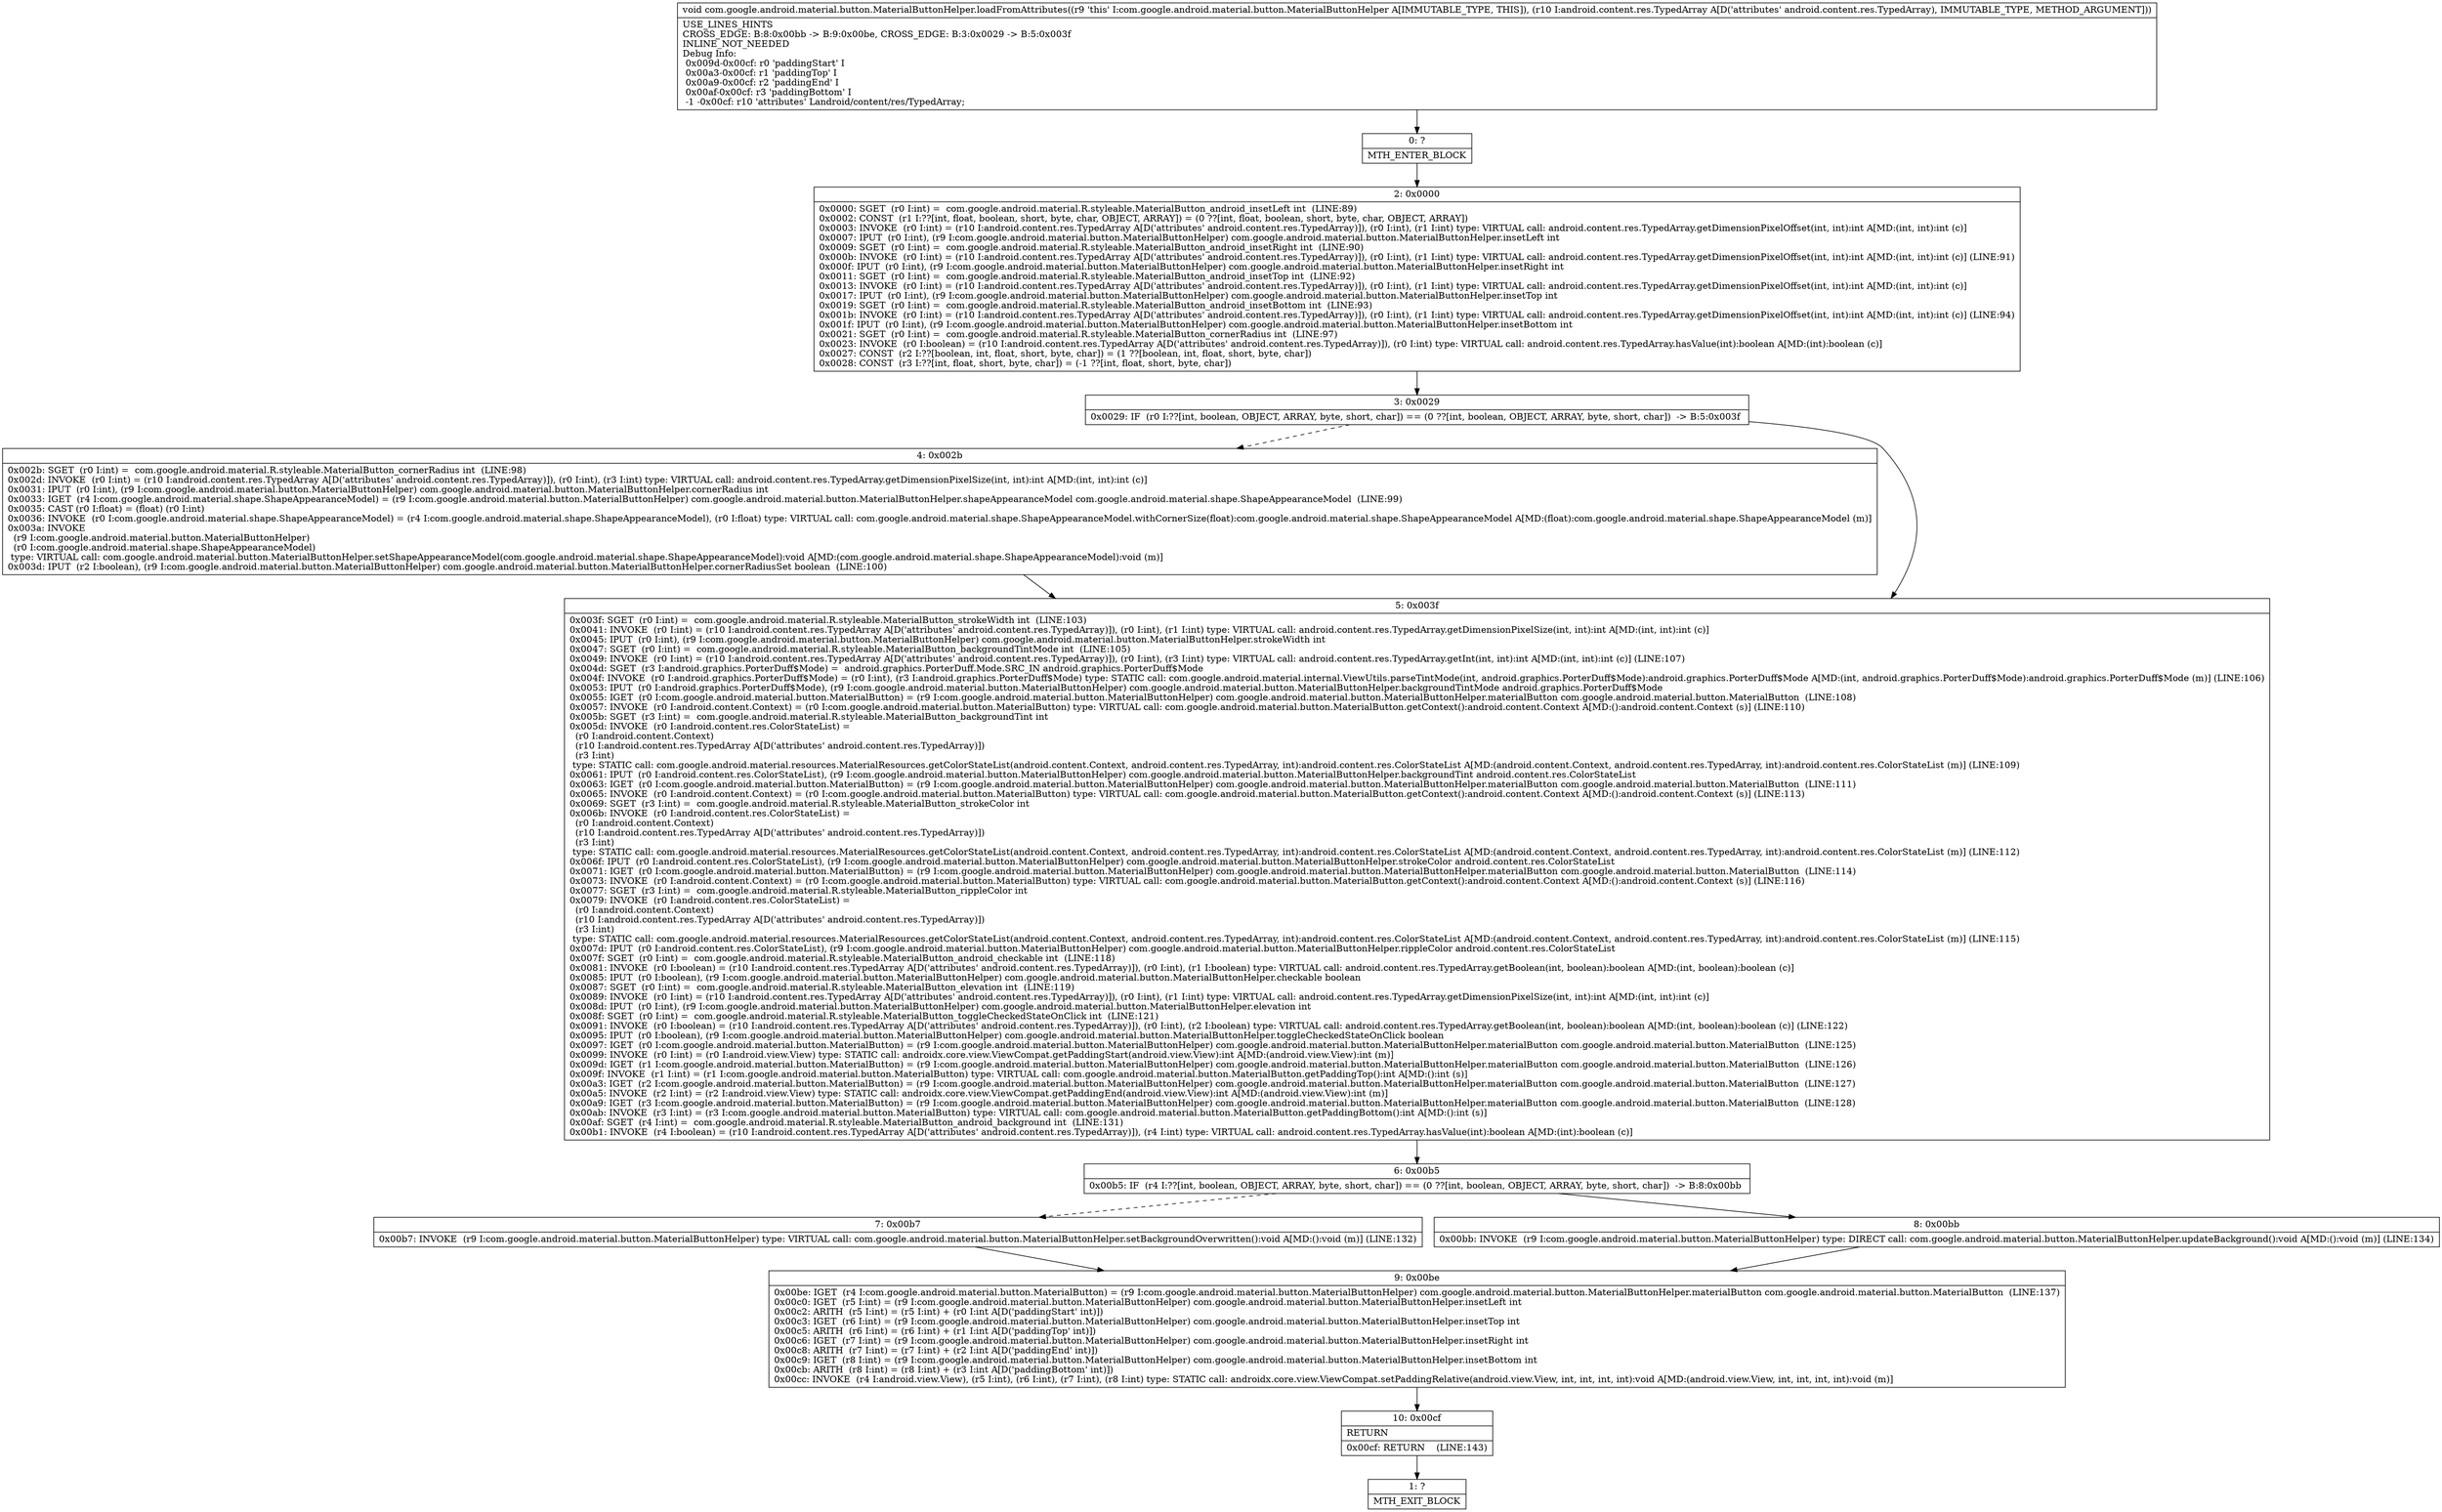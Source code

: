 digraph "CFG forcom.google.android.material.button.MaterialButtonHelper.loadFromAttributes(Landroid\/content\/res\/TypedArray;)V" {
Node_0 [shape=record,label="{0\:\ ?|MTH_ENTER_BLOCK\l}"];
Node_2 [shape=record,label="{2\:\ 0x0000|0x0000: SGET  (r0 I:int) =  com.google.android.material.R.styleable.MaterialButton_android_insetLeft int  (LINE:89)\l0x0002: CONST  (r1 I:??[int, float, boolean, short, byte, char, OBJECT, ARRAY]) = (0 ??[int, float, boolean, short, byte, char, OBJECT, ARRAY]) \l0x0003: INVOKE  (r0 I:int) = (r10 I:android.content.res.TypedArray A[D('attributes' android.content.res.TypedArray)]), (r0 I:int), (r1 I:int) type: VIRTUAL call: android.content.res.TypedArray.getDimensionPixelOffset(int, int):int A[MD:(int, int):int (c)]\l0x0007: IPUT  (r0 I:int), (r9 I:com.google.android.material.button.MaterialButtonHelper) com.google.android.material.button.MaterialButtonHelper.insetLeft int \l0x0009: SGET  (r0 I:int) =  com.google.android.material.R.styleable.MaterialButton_android_insetRight int  (LINE:90)\l0x000b: INVOKE  (r0 I:int) = (r10 I:android.content.res.TypedArray A[D('attributes' android.content.res.TypedArray)]), (r0 I:int), (r1 I:int) type: VIRTUAL call: android.content.res.TypedArray.getDimensionPixelOffset(int, int):int A[MD:(int, int):int (c)] (LINE:91)\l0x000f: IPUT  (r0 I:int), (r9 I:com.google.android.material.button.MaterialButtonHelper) com.google.android.material.button.MaterialButtonHelper.insetRight int \l0x0011: SGET  (r0 I:int) =  com.google.android.material.R.styleable.MaterialButton_android_insetTop int  (LINE:92)\l0x0013: INVOKE  (r0 I:int) = (r10 I:android.content.res.TypedArray A[D('attributes' android.content.res.TypedArray)]), (r0 I:int), (r1 I:int) type: VIRTUAL call: android.content.res.TypedArray.getDimensionPixelOffset(int, int):int A[MD:(int, int):int (c)]\l0x0017: IPUT  (r0 I:int), (r9 I:com.google.android.material.button.MaterialButtonHelper) com.google.android.material.button.MaterialButtonHelper.insetTop int \l0x0019: SGET  (r0 I:int) =  com.google.android.material.R.styleable.MaterialButton_android_insetBottom int  (LINE:93)\l0x001b: INVOKE  (r0 I:int) = (r10 I:android.content.res.TypedArray A[D('attributes' android.content.res.TypedArray)]), (r0 I:int), (r1 I:int) type: VIRTUAL call: android.content.res.TypedArray.getDimensionPixelOffset(int, int):int A[MD:(int, int):int (c)] (LINE:94)\l0x001f: IPUT  (r0 I:int), (r9 I:com.google.android.material.button.MaterialButtonHelper) com.google.android.material.button.MaterialButtonHelper.insetBottom int \l0x0021: SGET  (r0 I:int) =  com.google.android.material.R.styleable.MaterialButton_cornerRadius int  (LINE:97)\l0x0023: INVOKE  (r0 I:boolean) = (r10 I:android.content.res.TypedArray A[D('attributes' android.content.res.TypedArray)]), (r0 I:int) type: VIRTUAL call: android.content.res.TypedArray.hasValue(int):boolean A[MD:(int):boolean (c)]\l0x0027: CONST  (r2 I:??[boolean, int, float, short, byte, char]) = (1 ??[boolean, int, float, short, byte, char]) \l0x0028: CONST  (r3 I:??[int, float, short, byte, char]) = (\-1 ??[int, float, short, byte, char]) \l}"];
Node_3 [shape=record,label="{3\:\ 0x0029|0x0029: IF  (r0 I:??[int, boolean, OBJECT, ARRAY, byte, short, char]) == (0 ??[int, boolean, OBJECT, ARRAY, byte, short, char])  \-\> B:5:0x003f \l}"];
Node_4 [shape=record,label="{4\:\ 0x002b|0x002b: SGET  (r0 I:int) =  com.google.android.material.R.styleable.MaterialButton_cornerRadius int  (LINE:98)\l0x002d: INVOKE  (r0 I:int) = (r10 I:android.content.res.TypedArray A[D('attributes' android.content.res.TypedArray)]), (r0 I:int), (r3 I:int) type: VIRTUAL call: android.content.res.TypedArray.getDimensionPixelSize(int, int):int A[MD:(int, int):int (c)]\l0x0031: IPUT  (r0 I:int), (r9 I:com.google.android.material.button.MaterialButtonHelper) com.google.android.material.button.MaterialButtonHelper.cornerRadius int \l0x0033: IGET  (r4 I:com.google.android.material.shape.ShapeAppearanceModel) = (r9 I:com.google.android.material.button.MaterialButtonHelper) com.google.android.material.button.MaterialButtonHelper.shapeAppearanceModel com.google.android.material.shape.ShapeAppearanceModel  (LINE:99)\l0x0035: CAST (r0 I:float) = (float) (r0 I:int) \l0x0036: INVOKE  (r0 I:com.google.android.material.shape.ShapeAppearanceModel) = (r4 I:com.google.android.material.shape.ShapeAppearanceModel), (r0 I:float) type: VIRTUAL call: com.google.android.material.shape.ShapeAppearanceModel.withCornerSize(float):com.google.android.material.shape.ShapeAppearanceModel A[MD:(float):com.google.android.material.shape.ShapeAppearanceModel (m)]\l0x003a: INVOKE  \l  (r9 I:com.google.android.material.button.MaterialButtonHelper)\l  (r0 I:com.google.android.material.shape.ShapeAppearanceModel)\l type: VIRTUAL call: com.google.android.material.button.MaterialButtonHelper.setShapeAppearanceModel(com.google.android.material.shape.ShapeAppearanceModel):void A[MD:(com.google.android.material.shape.ShapeAppearanceModel):void (m)]\l0x003d: IPUT  (r2 I:boolean), (r9 I:com.google.android.material.button.MaterialButtonHelper) com.google.android.material.button.MaterialButtonHelper.cornerRadiusSet boolean  (LINE:100)\l}"];
Node_5 [shape=record,label="{5\:\ 0x003f|0x003f: SGET  (r0 I:int) =  com.google.android.material.R.styleable.MaterialButton_strokeWidth int  (LINE:103)\l0x0041: INVOKE  (r0 I:int) = (r10 I:android.content.res.TypedArray A[D('attributes' android.content.res.TypedArray)]), (r0 I:int), (r1 I:int) type: VIRTUAL call: android.content.res.TypedArray.getDimensionPixelSize(int, int):int A[MD:(int, int):int (c)]\l0x0045: IPUT  (r0 I:int), (r9 I:com.google.android.material.button.MaterialButtonHelper) com.google.android.material.button.MaterialButtonHelper.strokeWidth int \l0x0047: SGET  (r0 I:int) =  com.google.android.material.R.styleable.MaterialButton_backgroundTintMode int  (LINE:105)\l0x0049: INVOKE  (r0 I:int) = (r10 I:android.content.res.TypedArray A[D('attributes' android.content.res.TypedArray)]), (r0 I:int), (r3 I:int) type: VIRTUAL call: android.content.res.TypedArray.getInt(int, int):int A[MD:(int, int):int (c)] (LINE:107)\l0x004d: SGET  (r3 I:android.graphics.PorterDuff$Mode) =  android.graphics.PorterDuff.Mode.SRC_IN android.graphics.PorterDuff$Mode \l0x004f: INVOKE  (r0 I:android.graphics.PorterDuff$Mode) = (r0 I:int), (r3 I:android.graphics.PorterDuff$Mode) type: STATIC call: com.google.android.material.internal.ViewUtils.parseTintMode(int, android.graphics.PorterDuff$Mode):android.graphics.PorterDuff$Mode A[MD:(int, android.graphics.PorterDuff$Mode):android.graphics.PorterDuff$Mode (m)] (LINE:106)\l0x0053: IPUT  (r0 I:android.graphics.PorterDuff$Mode), (r9 I:com.google.android.material.button.MaterialButtonHelper) com.google.android.material.button.MaterialButtonHelper.backgroundTintMode android.graphics.PorterDuff$Mode \l0x0055: IGET  (r0 I:com.google.android.material.button.MaterialButton) = (r9 I:com.google.android.material.button.MaterialButtonHelper) com.google.android.material.button.MaterialButtonHelper.materialButton com.google.android.material.button.MaterialButton  (LINE:108)\l0x0057: INVOKE  (r0 I:android.content.Context) = (r0 I:com.google.android.material.button.MaterialButton) type: VIRTUAL call: com.google.android.material.button.MaterialButton.getContext():android.content.Context A[MD:():android.content.Context (s)] (LINE:110)\l0x005b: SGET  (r3 I:int) =  com.google.android.material.R.styleable.MaterialButton_backgroundTint int \l0x005d: INVOKE  (r0 I:android.content.res.ColorStateList) = \l  (r0 I:android.content.Context)\l  (r10 I:android.content.res.TypedArray A[D('attributes' android.content.res.TypedArray)])\l  (r3 I:int)\l type: STATIC call: com.google.android.material.resources.MaterialResources.getColorStateList(android.content.Context, android.content.res.TypedArray, int):android.content.res.ColorStateList A[MD:(android.content.Context, android.content.res.TypedArray, int):android.content.res.ColorStateList (m)] (LINE:109)\l0x0061: IPUT  (r0 I:android.content.res.ColorStateList), (r9 I:com.google.android.material.button.MaterialButtonHelper) com.google.android.material.button.MaterialButtonHelper.backgroundTint android.content.res.ColorStateList \l0x0063: IGET  (r0 I:com.google.android.material.button.MaterialButton) = (r9 I:com.google.android.material.button.MaterialButtonHelper) com.google.android.material.button.MaterialButtonHelper.materialButton com.google.android.material.button.MaterialButton  (LINE:111)\l0x0065: INVOKE  (r0 I:android.content.Context) = (r0 I:com.google.android.material.button.MaterialButton) type: VIRTUAL call: com.google.android.material.button.MaterialButton.getContext():android.content.Context A[MD:():android.content.Context (s)] (LINE:113)\l0x0069: SGET  (r3 I:int) =  com.google.android.material.R.styleable.MaterialButton_strokeColor int \l0x006b: INVOKE  (r0 I:android.content.res.ColorStateList) = \l  (r0 I:android.content.Context)\l  (r10 I:android.content.res.TypedArray A[D('attributes' android.content.res.TypedArray)])\l  (r3 I:int)\l type: STATIC call: com.google.android.material.resources.MaterialResources.getColorStateList(android.content.Context, android.content.res.TypedArray, int):android.content.res.ColorStateList A[MD:(android.content.Context, android.content.res.TypedArray, int):android.content.res.ColorStateList (m)] (LINE:112)\l0x006f: IPUT  (r0 I:android.content.res.ColorStateList), (r9 I:com.google.android.material.button.MaterialButtonHelper) com.google.android.material.button.MaterialButtonHelper.strokeColor android.content.res.ColorStateList \l0x0071: IGET  (r0 I:com.google.android.material.button.MaterialButton) = (r9 I:com.google.android.material.button.MaterialButtonHelper) com.google.android.material.button.MaterialButtonHelper.materialButton com.google.android.material.button.MaterialButton  (LINE:114)\l0x0073: INVOKE  (r0 I:android.content.Context) = (r0 I:com.google.android.material.button.MaterialButton) type: VIRTUAL call: com.google.android.material.button.MaterialButton.getContext():android.content.Context A[MD:():android.content.Context (s)] (LINE:116)\l0x0077: SGET  (r3 I:int) =  com.google.android.material.R.styleable.MaterialButton_rippleColor int \l0x0079: INVOKE  (r0 I:android.content.res.ColorStateList) = \l  (r0 I:android.content.Context)\l  (r10 I:android.content.res.TypedArray A[D('attributes' android.content.res.TypedArray)])\l  (r3 I:int)\l type: STATIC call: com.google.android.material.resources.MaterialResources.getColorStateList(android.content.Context, android.content.res.TypedArray, int):android.content.res.ColorStateList A[MD:(android.content.Context, android.content.res.TypedArray, int):android.content.res.ColorStateList (m)] (LINE:115)\l0x007d: IPUT  (r0 I:android.content.res.ColorStateList), (r9 I:com.google.android.material.button.MaterialButtonHelper) com.google.android.material.button.MaterialButtonHelper.rippleColor android.content.res.ColorStateList \l0x007f: SGET  (r0 I:int) =  com.google.android.material.R.styleable.MaterialButton_android_checkable int  (LINE:118)\l0x0081: INVOKE  (r0 I:boolean) = (r10 I:android.content.res.TypedArray A[D('attributes' android.content.res.TypedArray)]), (r0 I:int), (r1 I:boolean) type: VIRTUAL call: android.content.res.TypedArray.getBoolean(int, boolean):boolean A[MD:(int, boolean):boolean (c)]\l0x0085: IPUT  (r0 I:boolean), (r9 I:com.google.android.material.button.MaterialButtonHelper) com.google.android.material.button.MaterialButtonHelper.checkable boolean \l0x0087: SGET  (r0 I:int) =  com.google.android.material.R.styleable.MaterialButton_elevation int  (LINE:119)\l0x0089: INVOKE  (r0 I:int) = (r10 I:android.content.res.TypedArray A[D('attributes' android.content.res.TypedArray)]), (r0 I:int), (r1 I:int) type: VIRTUAL call: android.content.res.TypedArray.getDimensionPixelSize(int, int):int A[MD:(int, int):int (c)]\l0x008d: IPUT  (r0 I:int), (r9 I:com.google.android.material.button.MaterialButtonHelper) com.google.android.material.button.MaterialButtonHelper.elevation int \l0x008f: SGET  (r0 I:int) =  com.google.android.material.R.styleable.MaterialButton_toggleCheckedStateOnClick int  (LINE:121)\l0x0091: INVOKE  (r0 I:boolean) = (r10 I:android.content.res.TypedArray A[D('attributes' android.content.res.TypedArray)]), (r0 I:int), (r2 I:boolean) type: VIRTUAL call: android.content.res.TypedArray.getBoolean(int, boolean):boolean A[MD:(int, boolean):boolean (c)] (LINE:122)\l0x0095: IPUT  (r0 I:boolean), (r9 I:com.google.android.material.button.MaterialButtonHelper) com.google.android.material.button.MaterialButtonHelper.toggleCheckedStateOnClick boolean \l0x0097: IGET  (r0 I:com.google.android.material.button.MaterialButton) = (r9 I:com.google.android.material.button.MaterialButtonHelper) com.google.android.material.button.MaterialButtonHelper.materialButton com.google.android.material.button.MaterialButton  (LINE:125)\l0x0099: INVOKE  (r0 I:int) = (r0 I:android.view.View) type: STATIC call: androidx.core.view.ViewCompat.getPaddingStart(android.view.View):int A[MD:(android.view.View):int (m)]\l0x009d: IGET  (r1 I:com.google.android.material.button.MaterialButton) = (r9 I:com.google.android.material.button.MaterialButtonHelper) com.google.android.material.button.MaterialButtonHelper.materialButton com.google.android.material.button.MaterialButton  (LINE:126)\l0x009f: INVOKE  (r1 I:int) = (r1 I:com.google.android.material.button.MaterialButton) type: VIRTUAL call: com.google.android.material.button.MaterialButton.getPaddingTop():int A[MD:():int (s)]\l0x00a3: IGET  (r2 I:com.google.android.material.button.MaterialButton) = (r9 I:com.google.android.material.button.MaterialButtonHelper) com.google.android.material.button.MaterialButtonHelper.materialButton com.google.android.material.button.MaterialButton  (LINE:127)\l0x00a5: INVOKE  (r2 I:int) = (r2 I:android.view.View) type: STATIC call: androidx.core.view.ViewCompat.getPaddingEnd(android.view.View):int A[MD:(android.view.View):int (m)]\l0x00a9: IGET  (r3 I:com.google.android.material.button.MaterialButton) = (r9 I:com.google.android.material.button.MaterialButtonHelper) com.google.android.material.button.MaterialButtonHelper.materialButton com.google.android.material.button.MaterialButton  (LINE:128)\l0x00ab: INVOKE  (r3 I:int) = (r3 I:com.google.android.material.button.MaterialButton) type: VIRTUAL call: com.google.android.material.button.MaterialButton.getPaddingBottom():int A[MD:():int (s)]\l0x00af: SGET  (r4 I:int) =  com.google.android.material.R.styleable.MaterialButton_android_background int  (LINE:131)\l0x00b1: INVOKE  (r4 I:boolean) = (r10 I:android.content.res.TypedArray A[D('attributes' android.content.res.TypedArray)]), (r4 I:int) type: VIRTUAL call: android.content.res.TypedArray.hasValue(int):boolean A[MD:(int):boolean (c)]\l}"];
Node_6 [shape=record,label="{6\:\ 0x00b5|0x00b5: IF  (r4 I:??[int, boolean, OBJECT, ARRAY, byte, short, char]) == (0 ??[int, boolean, OBJECT, ARRAY, byte, short, char])  \-\> B:8:0x00bb \l}"];
Node_7 [shape=record,label="{7\:\ 0x00b7|0x00b7: INVOKE  (r9 I:com.google.android.material.button.MaterialButtonHelper) type: VIRTUAL call: com.google.android.material.button.MaterialButtonHelper.setBackgroundOverwritten():void A[MD:():void (m)] (LINE:132)\l}"];
Node_9 [shape=record,label="{9\:\ 0x00be|0x00be: IGET  (r4 I:com.google.android.material.button.MaterialButton) = (r9 I:com.google.android.material.button.MaterialButtonHelper) com.google.android.material.button.MaterialButtonHelper.materialButton com.google.android.material.button.MaterialButton  (LINE:137)\l0x00c0: IGET  (r5 I:int) = (r9 I:com.google.android.material.button.MaterialButtonHelper) com.google.android.material.button.MaterialButtonHelper.insetLeft int \l0x00c2: ARITH  (r5 I:int) = (r5 I:int) + (r0 I:int A[D('paddingStart' int)]) \l0x00c3: IGET  (r6 I:int) = (r9 I:com.google.android.material.button.MaterialButtonHelper) com.google.android.material.button.MaterialButtonHelper.insetTop int \l0x00c5: ARITH  (r6 I:int) = (r6 I:int) + (r1 I:int A[D('paddingTop' int)]) \l0x00c6: IGET  (r7 I:int) = (r9 I:com.google.android.material.button.MaterialButtonHelper) com.google.android.material.button.MaterialButtonHelper.insetRight int \l0x00c8: ARITH  (r7 I:int) = (r7 I:int) + (r2 I:int A[D('paddingEnd' int)]) \l0x00c9: IGET  (r8 I:int) = (r9 I:com.google.android.material.button.MaterialButtonHelper) com.google.android.material.button.MaterialButtonHelper.insetBottom int \l0x00cb: ARITH  (r8 I:int) = (r8 I:int) + (r3 I:int A[D('paddingBottom' int)]) \l0x00cc: INVOKE  (r4 I:android.view.View), (r5 I:int), (r6 I:int), (r7 I:int), (r8 I:int) type: STATIC call: androidx.core.view.ViewCompat.setPaddingRelative(android.view.View, int, int, int, int):void A[MD:(android.view.View, int, int, int, int):void (m)]\l}"];
Node_10 [shape=record,label="{10\:\ 0x00cf|RETURN\l|0x00cf: RETURN    (LINE:143)\l}"];
Node_1 [shape=record,label="{1\:\ ?|MTH_EXIT_BLOCK\l}"];
Node_8 [shape=record,label="{8\:\ 0x00bb|0x00bb: INVOKE  (r9 I:com.google.android.material.button.MaterialButtonHelper) type: DIRECT call: com.google.android.material.button.MaterialButtonHelper.updateBackground():void A[MD:():void (m)] (LINE:134)\l}"];
MethodNode[shape=record,label="{void com.google.android.material.button.MaterialButtonHelper.loadFromAttributes((r9 'this' I:com.google.android.material.button.MaterialButtonHelper A[IMMUTABLE_TYPE, THIS]), (r10 I:android.content.res.TypedArray A[D('attributes' android.content.res.TypedArray), IMMUTABLE_TYPE, METHOD_ARGUMENT]))  | USE_LINES_HINTS\lCROSS_EDGE: B:8:0x00bb \-\> B:9:0x00be, CROSS_EDGE: B:3:0x0029 \-\> B:5:0x003f\lINLINE_NOT_NEEDED\lDebug Info:\l  0x009d\-0x00cf: r0 'paddingStart' I\l  0x00a3\-0x00cf: r1 'paddingTop' I\l  0x00a9\-0x00cf: r2 'paddingEnd' I\l  0x00af\-0x00cf: r3 'paddingBottom' I\l  \-1 \-0x00cf: r10 'attributes' Landroid\/content\/res\/TypedArray;\l}"];
MethodNode -> Node_0;Node_0 -> Node_2;
Node_2 -> Node_3;
Node_3 -> Node_4[style=dashed];
Node_3 -> Node_5;
Node_4 -> Node_5;
Node_5 -> Node_6;
Node_6 -> Node_7[style=dashed];
Node_6 -> Node_8;
Node_7 -> Node_9;
Node_9 -> Node_10;
Node_10 -> Node_1;
Node_8 -> Node_9;
}

